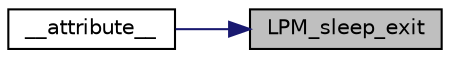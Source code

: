 digraph "LPM_sleep_exit"
{
 // INTERACTIVE_SVG=YES
 // LATEX_PDF_SIZE
  edge [fontname="Helvetica",fontsize="10",labelfontname="Helvetica",labelfontsize="10"];
  node [fontname="Helvetica",fontsize="10",shape=record];
  rankdir="RL";
  Node1 [label="LPM_sleep_exit",height=0.2,width=0.4,color="black", fillcolor="grey75", style="filled", fontcolor="black",tooltip="System callback invoked by MGR_LPM at SLEEP mode exit."];
  Node1 -> Node2 [dir="back",color="midnightblue",fontsize="10",style="solid",fontname="Helvetica"];
  Node2 [label="__attribute__",height=0.2,width=0.4,color="black", fillcolor="white", style="filled",URL="$db/dca/group___m_g_r___l_p_m.html#ga5e3c04e1820c16433ff591dde81e7449",tooltip=" "];
}
